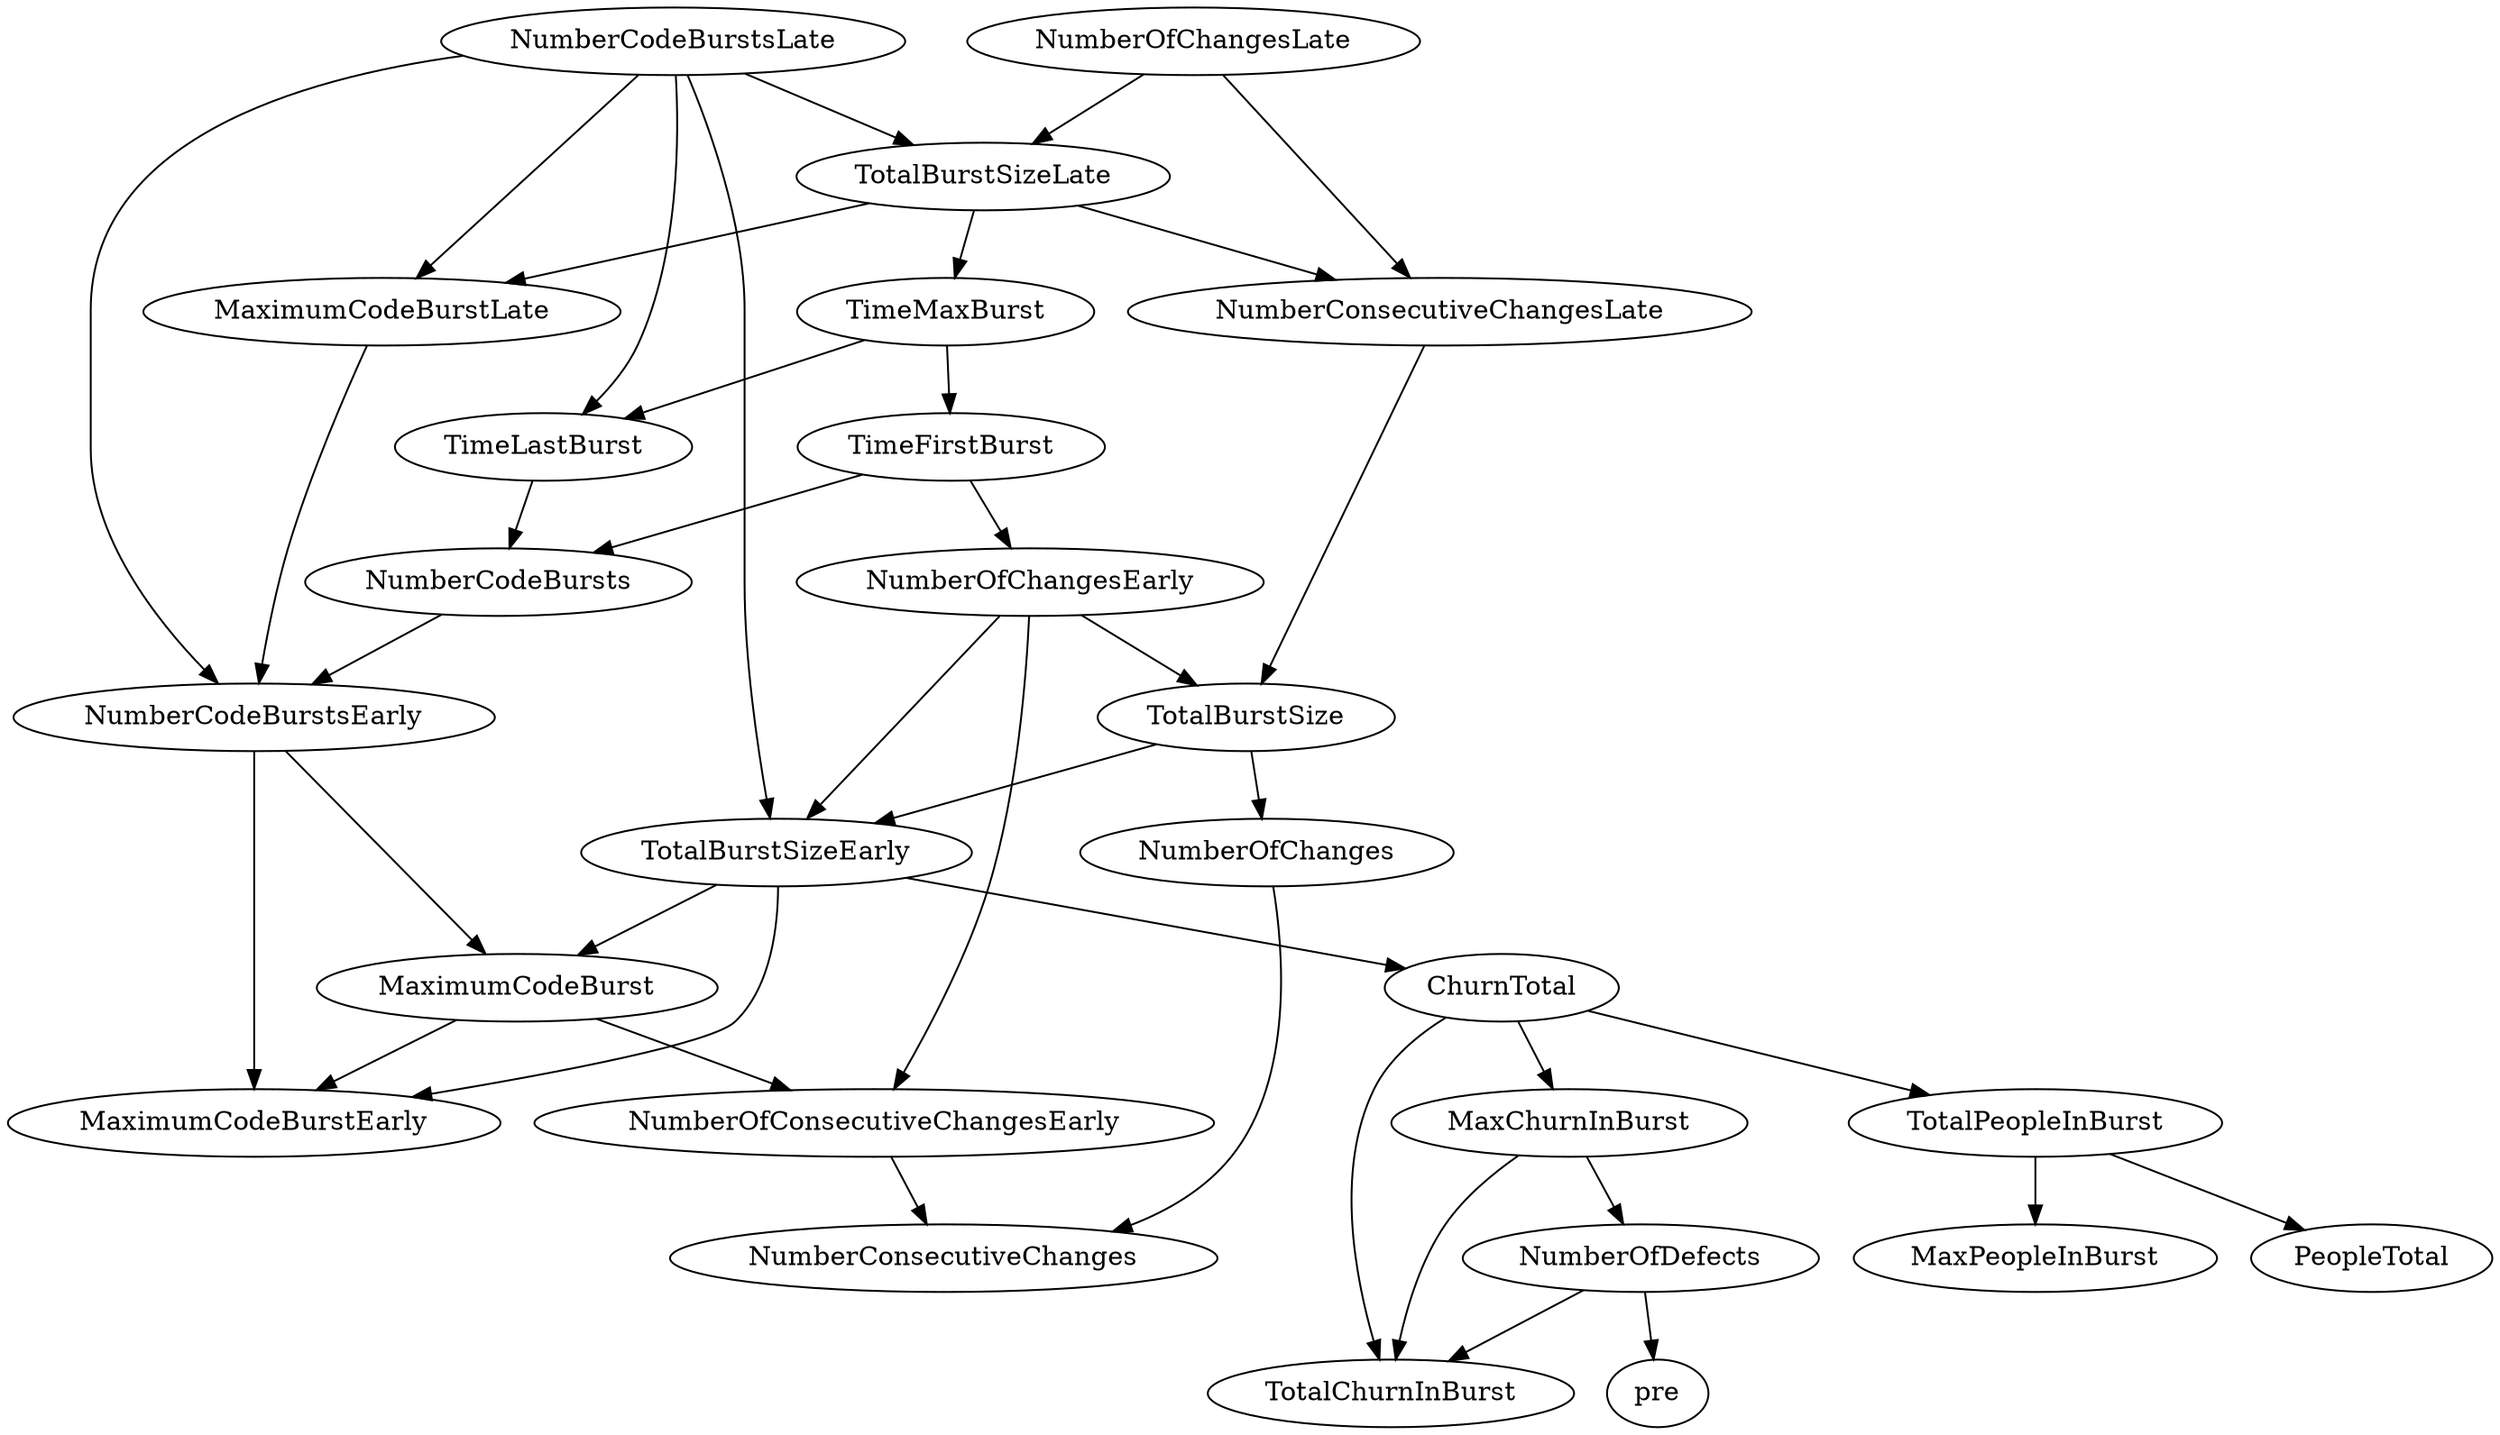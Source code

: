 digraph {
   TotalPeopleInBurst;
   MaximumCodeBurstLate;
   NumberOfChanges;
   MaxPeopleInBurst;
   TotalBurstSizeLate;
   NumberCodeBurstsLate;
   NumberOfChangesLate;
   NumberOfChangesEarly;
   MaxChurnInBurst;
   MaximumCodeBurstEarly;
   NumberCodeBurstsEarly;
   TimeFirstBurst;
   TotalChurnInBurst;
   ChurnTotal;
   MaximumCodeBurst;
   NumberOfConsecutiveChangesEarly;
   NumberConsecutiveChangesLate;
   TotalBurstSizeEarly;
   TotalBurstSize;
   TimeMaxBurst;
   NumberConsecutiveChanges;
   TimeLastBurst;
   NumberCodeBursts;
   PeopleTotal;
   pre;
   NumberOfDefects;
   TotalPeopleInBurst -> MaxPeopleInBurst;
   TotalPeopleInBurst -> PeopleTotal;
   MaximumCodeBurstLate -> NumberCodeBurstsEarly;
   NumberOfChanges -> NumberConsecutiveChanges;
   TotalBurstSizeLate -> MaximumCodeBurstLate;
   TotalBurstSizeLate -> NumberConsecutiveChangesLate;
   TotalBurstSizeLate -> TimeMaxBurst;
   NumberCodeBurstsLate -> MaximumCodeBurstLate;
   NumberCodeBurstsLate -> TotalBurstSizeLate;
   NumberCodeBurstsLate -> NumberCodeBurstsEarly;
   NumberCodeBurstsLate -> TotalBurstSizeEarly;
   NumberCodeBurstsLate -> TimeLastBurst;
   NumberOfChangesLate -> TotalBurstSizeLate;
   NumberOfChangesLate -> NumberConsecutiveChangesLate;
   NumberOfChangesEarly -> NumberOfConsecutiveChangesEarly;
   NumberOfChangesEarly -> TotalBurstSizeEarly;
   NumberOfChangesEarly -> TotalBurstSize;
   MaxChurnInBurst -> TotalChurnInBurst;
   MaxChurnInBurst -> NumberOfDefects;
   NumberCodeBurstsEarly -> MaximumCodeBurstEarly;
   NumberCodeBurstsEarly -> MaximumCodeBurst;
   TimeFirstBurst -> NumberOfChangesEarly;
   TimeFirstBurst -> NumberCodeBursts;
   ChurnTotal -> TotalPeopleInBurst;
   ChurnTotal -> MaxChurnInBurst;
   ChurnTotal -> TotalChurnInBurst;
   MaximumCodeBurst -> MaximumCodeBurstEarly;
   MaximumCodeBurst -> NumberOfConsecutiveChangesEarly;
   NumberOfConsecutiveChangesEarly -> NumberConsecutiveChanges;
   NumberConsecutiveChangesLate -> TotalBurstSize;
   TotalBurstSizeEarly -> MaximumCodeBurstEarly;
   TotalBurstSizeEarly -> ChurnTotal;
   TotalBurstSizeEarly -> MaximumCodeBurst;
   TotalBurstSize -> NumberOfChanges;
   TotalBurstSize -> TotalBurstSizeEarly;
   TimeMaxBurst -> TimeFirstBurst;
   TimeMaxBurst -> TimeLastBurst;
   TimeLastBurst -> NumberCodeBursts;
   NumberCodeBursts -> NumberCodeBurstsEarly;
   NumberOfDefects -> TotalChurnInBurst;
   NumberOfDefects -> pre;
}
